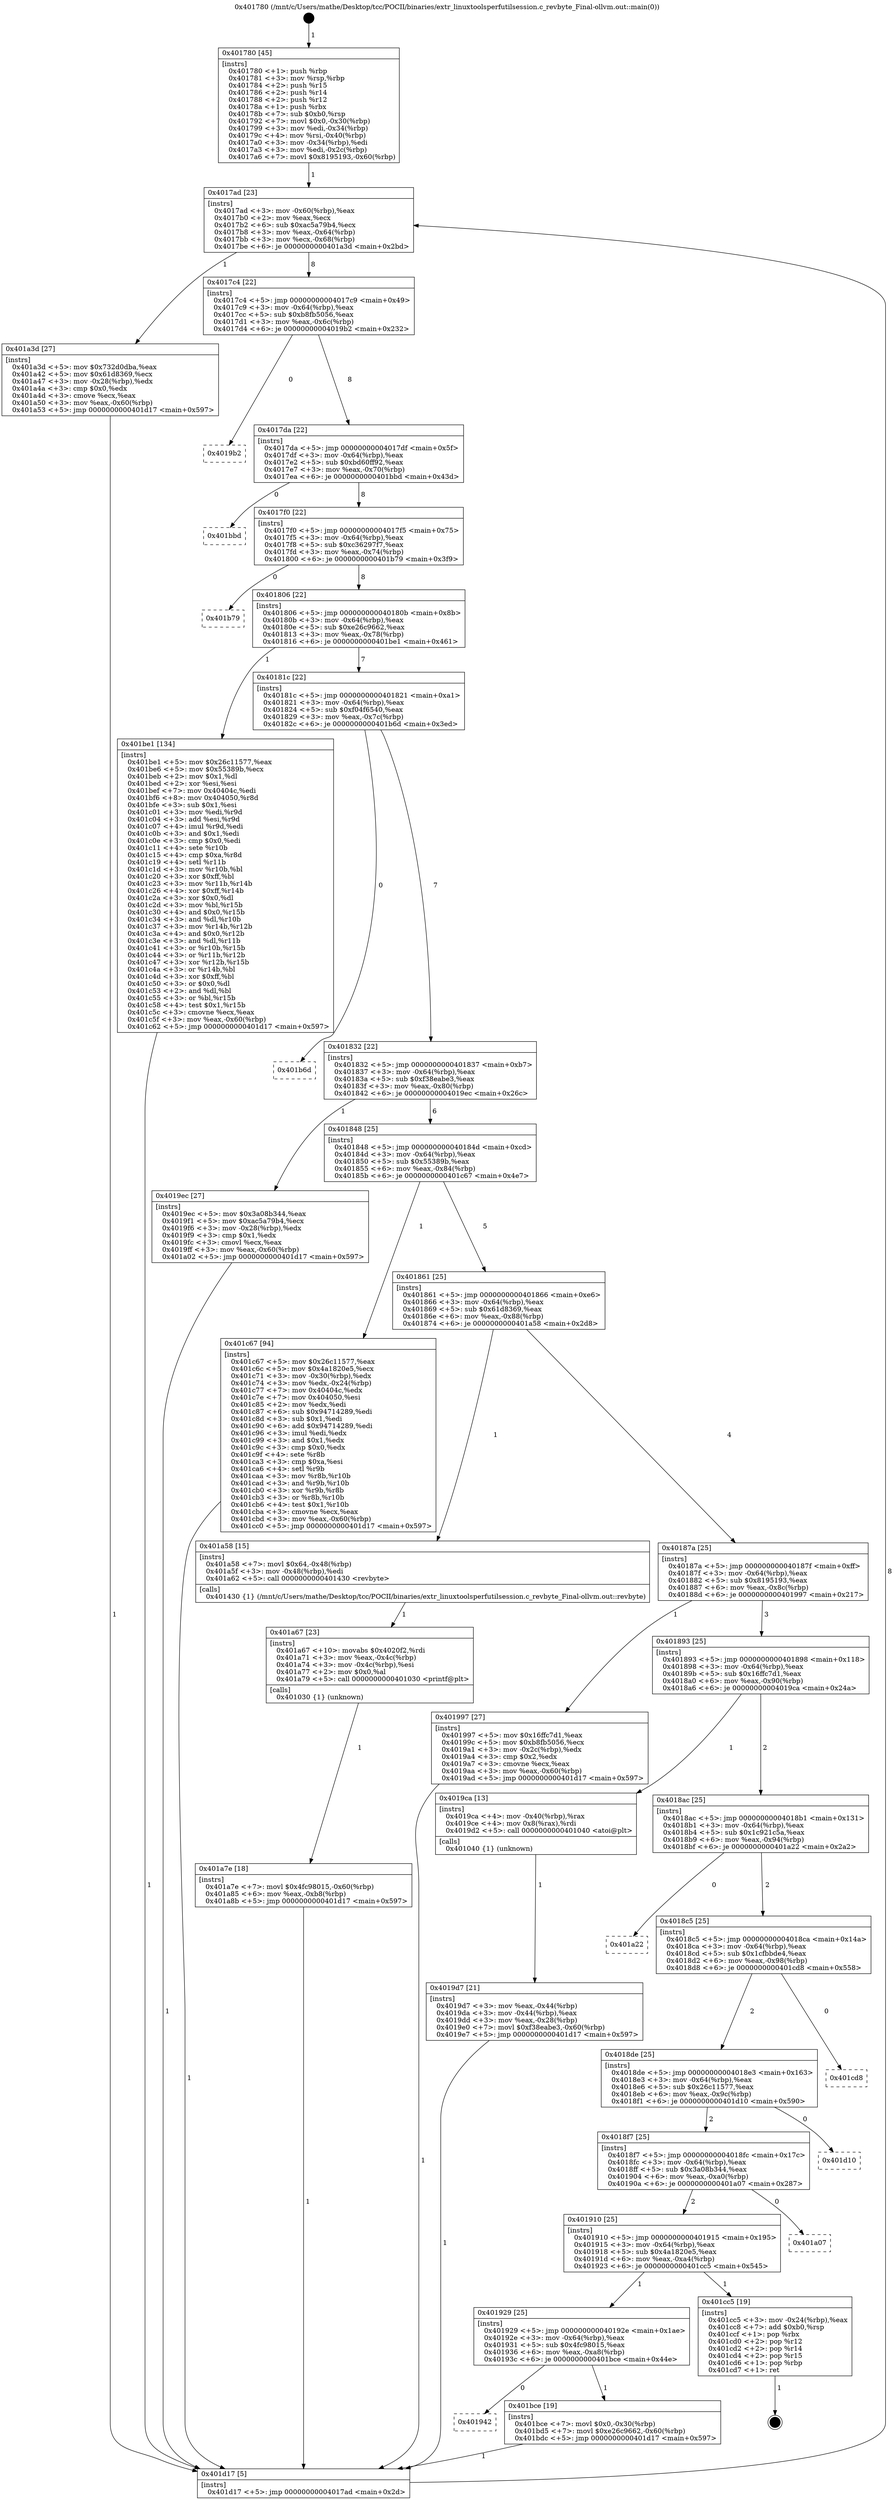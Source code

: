 digraph "0x401780" {
  label = "0x401780 (/mnt/c/Users/mathe/Desktop/tcc/POCII/binaries/extr_linuxtoolsperfutilsession.c_revbyte_Final-ollvm.out::main(0))"
  labelloc = "t"
  node[shape=record]

  Entry [label="",width=0.3,height=0.3,shape=circle,fillcolor=black,style=filled]
  "0x4017ad" [label="{
     0x4017ad [23]\l
     | [instrs]\l
     &nbsp;&nbsp;0x4017ad \<+3\>: mov -0x60(%rbp),%eax\l
     &nbsp;&nbsp;0x4017b0 \<+2\>: mov %eax,%ecx\l
     &nbsp;&nbsp;0x4017b2 \<+6\>: sub $0xac5a79b4,%ecx\l
     &nbsp;&nbsp;0x4017b8 \<+3\>: mov %eax,-0x64(%rbp)\l
     &nbsp;&nbsp;0x4017bb \<+3\>: mov %ecx,-0x68(%rbp)\l
     &nbsp;&nbsp;0x4017be \<+6\>: je 0000000000401a3d \<main+0x2bd\>\l
  }"]
  "0x401a3d" [label="{
     0x401a3d [27]\l
     | [instrs]\l
     &nbsp;&nbsp;0x401a3d \<+5\>: mov $0x732d0dba,%eax\l
     &nbsp;&nbsp;0x401a42 \<+5\>: mov $0x61d8369,%ecx\l
     &nbsp;&nbsp;0x401a47 \<+3\>: mov -0x28(%rbp),%edx\l
     &nbsp;&nbsp;0x401a4a \<+3\>: cmp $0x0,%edx\l
     &nbsp;&nbsp;0x401a4d \<+3\>: cmove %ecx,%eax\l
     &nbsp;&nbsp;0x401a50 \<+3\>: mov %eax,-0x60(%rbp)\l
     &nbsp;&nbsp;0x401a53 \<+5\>: jmp 0000000000401d17 \<main+0x597\>\l
  }"]
  "0x4017c4" [label="{
     0x4017c4 [22]\l
     | [instrs]\l
     &nbsp;&nbsp;0x4017c4 \<+5\>: jmp 00000000004017c9 \<main+0x49\>\l
     &nbsp;&nbsp;0x4017c9 \<+3\>: mov -0x64(%rbp),%eax\l
     &nbsp;&nbsp;0x4017cc \<+5\>: sub $0xb8fb5056,%eax\l
     &nbsp;&nbsp;0x4017d1 \<+3\>: mov %eax,-0x6c(%rbp)\l
     &nbsp;&nbsp;0x4017d4 \<+6\>: je 00000000004019b2 \<main+0x232\>\l
  }"]
  Exit [label="",width=0.3,height=0.3,shape=circle,fillcolor=black,style=filled,peripheries=2]
  "0x4019b2" [label="{
     0x4019b2\l
  }", style=dashed]
  "0x4017da" [label="{
     0x4017da [22]\l
     | [instrs]\l
     &nbsp;&nbsp;0x4017da \<+5\>: jmp 00000000004017df \<main+0x5f\>\l
     &nbsp;&nbsp;0x4017df \<+3\>: mov -0x64(%rbp),%eax\l
     &nbsp;&nbsp;0x4017e2 \<+5\>: sub $0xbd60ff92,%eax\l
     &nbsp;&nbsp;0x4017e7 \<+3\>: mov %eax,-0x70(%rbp)\l
     &nbsp;&nbsp;0x4017ea \<+6\>: je 0000000000401bbd \<main+0x43d\>\l
  }"]
  "0x401942" [label="{
     0x401942\l
  }", style=dashed]
  "0x401bbd" [label="{
     0x401bbd\l
  }", style=dashed]
  "0x4017f0" [label="{
     0x4017f0 [22]\l
     | [instrs]\l
     &nbsp;&nbsp;0x4017f0 \<+5\>: jmp 00000000004017f5 \<main+0x75\>\l
     &nbsp;&nbsp;0x4017f5 \<+3\>: mov -0x64(%rbp),%eax\l
     &nbsp;&nbsp;0x4017f8 \<+5\>: sub $0xc36297f7,%eax\l
     &nbsp;&nbsp;0x4017fd \<+3\>: mov %eax,-0x74(%rbp)\l
     &nbsp;&nbsp;0x401800 \<+6\>: je 0000000000401b79 \<main+0x3f9\>\l
  }"]
  "0x401bce" [label="{
     0x401bce [19]\l
     | [instrs]\l
     &nbsp;&nbsp;0x401bce \<+7\>: movl $0x0,-0x30(%rbp)\l
     &nbsp;&nbsp;0x401bd5 \<+7\>: movl $0xe26c9662,-0x60(%rbp)\l
     &nbsp;&nbsp;0x401bdc \<+5\>: jmp 0000000000401d17 \<main+0x597\>\l
  }"]
  "0x401b79" [label="{
     0x401b79\l
  }", style=dashed]
  "0x401806" [label="{
     0x401806 [22]\l
     | [instrs]\l
     &nbsp;&nbsp;0x401806 \<+5\>: jmp 000000000040180b \<main+0x8b\>\l
     &nbsp;&nbsp;0x40180b \<+3\>: mov -0x64(%rbp),%eax\l
     &nbsp;&nbsp;0x40180e \<+5\>: sub $0xe26c9662,%eax\l
     &nbsp;&nbsp;0x401813 \<+3\>: mov %eax,-0x78(%rbp)\l
     &nbsp;&nbsp;0x401816 \<+6\>: je 0000000000401be1 \<main+0x461\>\l
  }"]
  "0x401929" [label="{
     0x401929 [25]\l
     | [instrs]\l
     &nbsp;&nbsp;0x401929 \<+5\>: jmp 000000000040192e \<main+0x1ae\>\l
     &nbsp;&nbsp;0x40192e \<+3\>: mov -0x64(%rbp),%eax\l
     &nbsp;&nbsp;0x401931 \<+5\>: sub $0x4fc98015,%eax\l
     &nbsp;&nbsp;0x401936 \<+6\>: mov %eax,-0xa8(%rbp)\l
     &nbsp;&nbsp;0x40193c \<+6\>: je 0000000000401bce \<main+0x44e\>\l
  }"]
  "0x401be1" [label="{
     0x401be1 [134]\l
     | [instrs]\l
     &nbsp;&nbsp;0x401be1 \<+5\>: mov $0x26c11577,%eax\l
     &nbsp;&nbsp;0x401be6 \<+5\>: mov $0x55389b,%ecx\l
     &nbsp;&nbsp;0x401beb \<+2\>: mov $0x1,%dl\l
     &nbsp;&nbsp;0x401bed \<+2\>: xor %esi,%esi\l
     &nbsp;&nbsp;0x401bef \<+7\>: mov 0x40404c,%edi\l
     &nbsp;&nbsp;0x401bf6 \<+8\>: mov 0x404050,%r8d\l
     &nbsp;&nbsp;0x401bfe \<+3\>: sub $0x1,%esi\l
     &nbsp;&nbsp;0x401c01 \<+3\>: mov %edi,%r9d\l
     &nbsp;&nbsp;0x401c04 \<+3\>: add %esi,%r9d\l
     &nbsp;&nbsp;0x401c07 \<+4\>: imul %r9d,%edi\l
     &nbsp;&nbsp;0x401c0b \<+3\>: and $0x1,%edi\l
     &nbsp;&nbsp;0x401c0e \<+3\>: cmp $0x0,%edi\l
     &nbsp;&nbsp;0x401c11 \<+4\>: sete %r10b\l
     &nbsp;&nbsp;0x401c15 \<+4\>: cmp $0xa,%r8d\l
     &nbsp;&nbsp;0x401c19 \<+4\>: setl %r11b\l
     &nbsp;&nbsp;0x401c1d \<+3\>: mov %r10b,%bl\l
     &nbsp;&nbsp;0x401c20 \<+3\>: xor $0xff,%bl\l
     &nbsp;&nbsp;0x401c23 \<+3\>: mov %r11b,%r14b\l
     &nbsp;&nbsp;0x401c26 \<+4\>: xor $0xff,%r14b\l
     &nbsp;&nbsp;0x401c2a \<+3\>: xor $0x0,%dl\l
     &nbsp;&nbsp;0x401c2d \<+3\>: mov %bl,%r15b\l
     &nbsp;&nbsp;0x401c30 \<+4\>: and $0x0,%r15b\l
     &nbsp;&nbsp;0x401c34 \<+3\>: and %dl,%r10b\l
     &nbsp;&nbsp;0x401c37 \<+3\>: mov %r14b,%r12b\l
     &nbsp;&nbsp;0x401c3a \<+4\>: and $0x0,%r12b\l
     &nbsp;&nbsp;0x401c3e \<+3\>: and %dl,%r11b\l
     &nbsp;&nbsp;0x401c41 \<+3\>: or %r10b,%r15b\l
     &nbsp;&nbsp;0x401c44 \<+3\>: or %r11b,%r12b\l
     &nbsp;&nbsp;0x401c47 \<+3\>: xor %r12b,%r15b\l
     &nbsp;&nbsp;0x401c4a \<+3\>: or %r14b,%bl\l
     &nbsp;&nbsp;0x401c4d \<+3\>: xor $0xff,%bl\l
     &nbsp;&nbsp;0x401c50 \<+3\>: or $0x0,%dl\l
     &nbsp;&nbsp;0x401c53 \<+2\>: and %dl,%bl\l
     &nbsp;&nbsp;0x401c55 \<+3\>: or %bl,%r15b\l
     &nbsp;&nbsp;0x401c58 \<+4\>: test $0x1,%r15b\l
     &nbsp;&nbsp;0x401c5c \<+3\>: cmovne %ecx,%eax\l
     &nbsp;&nbsp;0x401c5f \<+3\>: mov %eax,-0x60(%rbp)\l
     &nbsp;&nbsp;0x401c62 \<+5\>: jmp 0000000000401d17 \<main+0x597\>\l
  }"]
  "0x40181c" [label="{
     0x40181c [22]\l
     | [instrs]\l
     &nbsp;&nbsp;0x40181c \<+5\>: jmp 0000000000401821 \<main+0xa1\>\l
     &nbsp;&nbsp;0x401821 \<+3\>: mov -0x64(%rbp),%eax\l
     &nbsp;&nbsp;0x401824 \<+5\>: sub $0xf04f6540,%eax\l
     &nbsp;&nbsp;0x401829 \<+3\>: mov %eax,-0x7c(%rbp)\l
     &nbsp;&nbsp;0x40182c \<+6\>: je 0000000000401b6d \<main+0x3ed\>\l
  }"]
  "0x401cc5" [label="{
     0x401cc5 [19]\l
     | [instrs]\l
     &nbsp;&nbsp;0x401cc5 \<+3\>: mov -0x24(%rbp),%eax\l
     &nbsp;&nbsp;0x401cc8 \<+7\>: add $0xb0,%rsp\l
     &nbsp;&nbsp;0x401ccf \<+1\>: pop %rbx\l
     &nbsp;&nbsp;0x401cd0 \<+2\>: pop %r12\l
     &nbsp;&nbsp;0x401cd2 \<+2\>: pop %r14\l
     &nbsp;&nbsp;0x401cd4 \<+2\>: pop %r15\l
     &nbsp;&nbsp;0x401cd6 \<+1\>: pop %rbp\l
     &nbsp;&nbsp;0x401cd7 \<+1\>: ret\l
  }"]
  "0x401b6d" [label="{
     0x401b6d\l
  }", style=dashed]
  "0x401832" [label="{
     0x401832 [22]\l
     | [instrs]\l
     &nbsp;&nbsp;0x401832 \<+5\>: jmp 0000000000401837 \<main+0xb7\>\l
     &nbsp;&nbsp;0x401837 \<+3\>: mov -0x64(%rbp),%eax\l
     &nbsp;&nbsp;0x40183a \<+5\>: sub $0xf38eabe3,%eax\l
     &nbsp;&nbsp;0x40183f \<+3\>: mov %eax,-0x80(%rbp)\l
     &nbsp;&nbsp;0x401842 \<+6\>: je 00000000004019ec \<main+0x26c\>\l
  }"]
  "0x401910" [label="{
     0x401910 [25]\l
     | [instrs]\l
     &nbsp;&nbsp;0x401910 \<+5\>: jmp 0000000000401915 \<main+0x195\>\l
     &nbsp;&nbsp;0x401915 \<+3\>: mov -0x64(%rbp),%eax\l
     &nbsp;&nbsp;0x401918 \<+5\>: sub $0x4a1820e5,%eax\l
     &nbsp;&nbsp;0x40191d \<+6\>: mov %eax,-0xa4(%rbp)\l
     &nbsp;&nbsp;0x401923 \<+6\>: je 0000000000401cc5 \<main+0x545\>\l
  }"]
  "0x4019ec" [label="{
     0x4019ec [27]\l
     | [instrs]\l
     &nbsp;&nbsp;0x4019ec \<+5\>: mov $0x3a08b344,%eax\l
     &nbsp;&nbsp;0x4019f1 \<+5\>: mov $0xac5a79b4,%ecx\l
     &nbsp;&nbsp;0x4019f6 \<+3\>: mov -0x28(%rbp),%edx\l
     &nbsp;&nbsp;0x4019f9 \<+3\>: cmp $0x1,%edx\l
     &nbsp;&nbsp;0x4019fc \<+3\>: cmovl %ecx,%eax\l
     &nbsp;&nbsp;0x4019ff \<+3\>: mov %eax,-0x60(%rbp)\l
     &nbsp;&nbsp;0x401a02 \<+5\>: jmp 0000000000401d17 \<main+0x597\>\l
  }"]
  "0x401848" [label="{
     0x401848 [25]\l
     | [instrs]\l
     &nbsp;&nbsp;0x401848 \<+5\>: jmp 000000000040184d \<main+0xcd\>\l
     &nbsp;&nbsp;0x40184d \<+3\>: mov -0x64(%rbp),%eax\l
     &nbsp;&nbsp;0x401850 \<+5\>: sub $0x55389b,%eax\l
     &nbsp;&nbsp;0x401855 \<+6\>: mov %eax,-0x84(%rbp)\l
     &nbsp;&nbsp;0x40185b \<+6\>: je 0000000000401c67 \<main+0x4e7\>\l
  }"]
  "0x401a07" [label="{
     0x401a07\l
  }", style=dashed]
  "0x401c67" [label="{
     0x401c67 [94]\l
     | [instrs]\l
     &nbsp;&nbsp;0x401c67 \<+5\>: mov $0x26c11577,%eax\l
     &nbsp;&nbsp;0x401c6c \<+5\>: mov $0x4a1820e5,%ecx\l
     &nbsp;&nbsp;0x401c71 \<+3\>: mov -0x30(%rbp),%edx\l
     &nbsp;&nbsp;0x401c74 \<+3\>: mov %edx,-0x24(%rbp)\l
     &nbsp;&nbsp;0x401c77 \<+7\>: mov 0x40404c,%edx\l
     &nbsp;&nbsp;0x401c7e \<+7\>: mov 0x404050,%esi\l
     &nbsp;&nbsp;0x401c85 \<+2\>: mov %edx,%edi\l
     &nbsp;&nbsp;0x401c87 \<+6\>: sub $0x94714289,%edi\l
     &nbsp;&nbsp;0x401c8d \<+3\>: sub $0x1,%edi\l
     &nbsp;&nbsp;0x401c90 \<+6\>: add $0x94714289,%edi\l
     &nbsp;&nbsp;0x401c96 \<+3\>: imul %edi,%edx\l
     &nbsp;&nbsp;0x401c99 \<+3\>: and $0x1,%edx\l
     &nbsp;&nbsp;0x401c9c \<+3\>: cmp $0x0,%edx\l
     &nbsp;&nbsp;0x401c9f \<+4\>: sete %r8b\l
     &nbsp;&nbsp;0x401ca3 \<+3\>: cmp $0xa,%esi\l
     &nbsp;&nbsp;0x401ca6 \<+4\>: setl %r9b\l
     &nbsp;&nbsp;0x401caa \<+3\>: mov %r8b,%r10b\l
     &nbsp;&nbsp;0x401cad \<+3\>: and %r9b,%r10b\l
     &nbsp;&nbsp;0x401cb0 \<+3\>: xor %r9b,%r8b\l
     &nbsp;&nbsp;0x401cb3 \<+3\>: or %r8b,%r10b\l
     &nbsp;&nbsp;0x401cb6 \<+4\>: test $0x1,%r10b\l
     &nbsp;&nbsp;0x401cba \<+3\>: cmovne %ecx,%eax\l
     &nbsp;&nbsp;0x401cbd \<+3\>: mov %eax,-0x60(%rbp)\l
     &nbsp;&nbsp;0x401cc0 \<+5\>: jmp 0000000000401d17 \<main+0x597\>\l
  }"]
  "0x401861" [label="{
     0x401861 [25]\l
     | [instrs]\l
     &nbsp;&nbsp;0x401861 \<+5\>: jmp 0000000000401866 \<main+0xe6\>\l
     &nbsp;&nbsp;0x401866 \<+3\>: mov -0x64(%rbp),%eax\l
     &nbsp;&nbsp;0x401869 \<+5\>: sub $0x61d8369,%eax\l
     &nbsp;&nbsp;0x40186e \<+6\>: mov %eax,-0x88(%rbp)\l
     &nbsp;&nbsp;0x401874 \<+6\>: je 0000000000401a58 \<main+0x2d8\>\l
  }"]
  "0x4018f7" [label="{
     0x4018f7 [25]\l
     | [instrs]\l
     &nbsp;&nbsp;0x4018f7 \<+5\>: jmp 00000000004018fc \<main+0x17c\>\l
     &nbsp;&nbsp;0x4018fc \<+3\>: mov -0x64(%rbp),%eax\l
     &nbsp;&nbsp;0x4018ff \<+5\>: sub $0x3a08b344,%eax\l
     &nbsp;&nbsp;0x401904 \<+6\>: mov %eax,-0xa0(%rbp)\l
     &nbsp;&nbsp;0x40190a \<+6\>: je 0000000000401a07 \<main+0x287\>\l
  }"]
  "0x401a58" [label="{
     0x401a58 [15]\l
     | [instrs]\l
     &nbsp;&nbsp;0x401a58 \<+7\>: movl $0x64,-0x48(%rbp)\l
     &nbsp;&nbsp;0x401a5f \<+3\>: mov -0x48(%rbp),%edi\l
     &nbsp;&nbsp;0x401a62 \<+5\>: call 0000000000401430 \<revbyte\>\l
     | [calls]\l
     &nbsp;&nbsp;0x401430 \{1\} (/mnt/c/Users/mathe/Desktop/tcc/POCII/binaries/extr_linuxtoolsperfutilsession.c_revbyte_Final-ollvm.out::revbyte)\l
  }"]
  "0x40187a" [label="{
     0x40187a [25]\l
     | [instrs]\l
     &nbsp;&nbsp;0x40187a \<+5\>: jmp 000000000040187f \<main+0xff\>\l
     &nbsp;&nbsp;0x40187f \<+3\>: mov -0x64(%rbp),%eax\l
     &nbsp;&nbsp;0x401882 \<+5\>: sub $0x8195193,%eax\l
     &nbsp;&nbsp;0x401887 \<+6\>: mov %eax,-0x8c(%rbp)\l
     &nbsp;&nbsp;0x40188d \<+6\>: je 0000000000401997 \<main+0x217\>\l
  }"]
  "0x401d10" [label="{
     0x401d10\l
  }", style=dashed]
  "0x401997" [label="{
     0x401997 [27]\l
     | [instrs]\l
     &nbsp;&nbsp;0x401997 \<+5\>: mov $0x16ffc7d1,%eax\l
     &nbsp;&nbsp;0x40199c \<+5\>: mov $0xb8fb5056,%ecx\l
     &nbsp;&nbsp;0x4019a1 \<+3\>: mov -0x2c(%rbp),%edx\l
     &nbsp;&nbsp;0x4019a4 \<+3\>: cmp $0x2,%edx\l
     &nbsp;&nbsp;0x4019a7 \<+3\>: cmovne %ecx,%eax\l
     &nbsp;&nbsp;0x4019aa \<+3\>: mov %eax,-0x60(%rbp)\l
     &nbsp;&nbsp;0x4019ad \<+5\>: jmp 0000000000401d17 \<main+0x597\>\l
  }"]
  "0x401893" [label="{
     0x401893 [25]\l
     | [instrs]\l
     &nbsp;&nbsp;0x401893 \<+5\>: jmp 0000000000401898 \<main+0x118\>\l
     &nbsp;&nbsp;0x401898 \<+3\>: mov -0x64(%rbp),%eax\l
     &nbsp;&nbsp;0x40189b \<+5\>: sub $0x16ffc7d1,%eax\l
     &nbsp;&nbsp;0x4018a0 \<+6\>: mov %eax,-0x90(%rbp)\l
     &nbsp;&nbsp;0x4018a6 \<+6\>: je 00000000004019ca \<main+0x24a\>\l
  }"]
  "0x401d17" [label="{
     0x401d17 [5]\l
     | [instrs]\l
     &nbsp;&nbsp;0x401d17 \<+5\>: jmp 00000000004017ad \<main+0x2d\>\l
  }"]
  "0x401780" [label="{
     0x401780 [45]\l
     | [instrs]\l
     &nbsp;&nbsp;0x401780 \<+1\>: push %rbp\l
     &nbsp;&nbsp;0x401781 \<+3\>: mov %rsp,%rbp\l
     &nbsp;&nbsp;0x401784 \<+2\>: push %r15\l
     &nbsp;&nbsp;0x401786 \<+2\>: push %r14\l
     &nbsp;&nbsp;0x401788 \<+2\>: push %r12\l
     &nbsp;&nbsp;0x40178a \<+1\>: push %rbx\l
     &nbsp;&nbsp;0x40178b \<+7\>: sub $0xb0,%rsp\l
     &nbsp;&nbsp;0x401792 \<+7\>: movl $0x0,-0x30(%rbp)\l
     &nbsp;&nbsp;0x401799 \<+3\>: mov %edi,-0x34(%rbp)\l
     &nbsp;&nbsp;0x40179c \<+4\>: mov %rsi,-0x40(%rbp)\l
     &nbsp;&nbsp;0x4017a0 \<+3\>: mov -0x34(%rbp),%edi\l
     &nbsp;&nbsp;0x4017a3 \<+3\>: mov %edi,-0x2c(%rbp)\l
     &nbsp;&nbsp;0x4017a6 \<+7\>: movl $0x8195193,-0x60(%rbp)\l
  }"]
  "0x4018de" [label="{
     0x4018de [25]\l
     | [instrs]\l
     &nbsp;&nbsp;0x4018de \<+5\>: jmp 00000000004018e3 \<main+0x163\>\l
     &nbsp;&nbsp;0x4018e3 \<+3\>: mov -0x64(%rbp),%eax\l
     &nbsp;&nbsp;0x4018e6 \<+5\>: sub $0x26c11577,%eax\l
     &nbsp;&nbsp;0x4018eb \<+6\>: mov %eax,-0x9c(%rbp)\l
     &nbsp;&nbsp;0x4018f1 \<+6\>: je 0000000000401d10 \<main+0x590\>\l
  }"]
  "0x4019ca" [label="{
     0x4019ca [13]\l
     | [instrs]\l
     &nbsp;&nbsp;0x4019ca \<+4\>: mov -0x40(%rbp),%rax\l
     &nbsp;&nbsp;0x4019ce \<+4\>: mov 0x8(%rax),%rdi\l
     &nbsp;&nbsp;0x4019d2 \<+5\>: call 0000000000401040 \<atoi@plt\>\l
     | [calls]\l
     &nbsp;&nbsp;0x401040 \{1\} (unknown)\l
  }"]
  "0x4018ac" [label="{
     0x4018ac [25]\l
     | [instrs]\l
     &nbsp;&nbsp;0x4018ac \<+5\>: jmp 00000000004018b1 \<main+0x131\>\l
     &nbsp;&nbsp;0x4018b1 \<+3\>: mov -0x64(%rbp),%eax\l
     &nbsp;&nbsp;0x4018b4 \<+5\>: sub $0x1c921c5a,%eax\l
     &nbsp;&nbsp;0x4018b9 \<+6\>: mov %eax,-0x94(%rbp)\l
     &nbsp;&nbsp;0x4018bf \<+6\>: je 0000000000401a22 \<main+0x2a2\>\l
  }"]
  "0x4019d7" [label="{
     0x4019d7 [21]\l
     | [instrs]\l
     &nbsp;&nbsp;0x4019d7 \<+3\>: mov %eax,-0x44(%rbp)\l
     &nbsp;&nbsp;0x4019da \<+3\>: mov -0x44(%rbp),%eax\l
     &nbsp;&nbsp;0x4019dd \<+3\>: mov %eax,-0x28(%rbp)\l
     &nbsp;&nbsp;0x4019e0 \<+7\>: movl $0xf38eabe3,-0x60(%rbp)\l
     &nbsp;&nbsp;0x4019e7 \<+5\>: jmp 0000000000401d17 \<main+0x597\>\l
  }"]
  "0x401a67" [label="{
     0x401a67 [23]\l
     | [instrs]\l
     &nbsp;&nbsp;0x401a67 \<+10\>: movabs $0x4020f2,%rdi\l
     &nbsp;&nbsp;0x401a71 \<+3\>: mov %eax,-0x4c(%rbp)\l
     &nbsp;&nbsp;0x401a74 \<+3\>: mov -0x4c(%rbp),%esi\l
     &nbsp;&nbsp;0x401a77 \<+2\>: mov $0x0,%al\l
     &nbsp;&nbsp;0x401a79 \<+5\>: call 0000000000401030 \<printf@plt\>\l
     | [calls]\l
     &nbsp;&nbsp;0x401030 \{1\} (unknown)\l
  }"]
  "0x401a7e" [label="{
     0x401a7e [18]\l
     | [instrs]\l
     &nbsp;&nbsp;0x401a7e \<+7\>: movl $0x4fc98015,-0x60(%rbp)\l
     &nbsp;&nbsp;0x401a85 \<+6\>: mov %eax,-0xb8(%rbp)\l
     &nbsp;&nbsp;0x401a8b \<+5\>: jmp 0000000000401d17 \<main+0x597\>\l
  }"]
  "0x401cd8" [label="{
     0x401cd8\l
  }", style=dashed]
  "0x401a22" [label="{
     0x401a22\l
  }", style=dashed]
  "0x4018c5" [label="{
     0x4018c5 [25]\l
     | [instrs]\l
     &nbsp;&nbsp;0x4018c5 \<+5\>: jmp 00000000004018ca \<main+0x14a\>\l
     &nbsp;&nbsp;0x4018ca \<+3\>: mov -0x64(%rbp),%eax\l
     &nbsp;&nbsp;0x4018cd \<+5\>: sub $0x1cfbbde4,%eax\l
     &nbsp;&nbsp;0x4018d2 \<+6\>: mov %eax,-0x98(%rbp)\l
     &nbsp;&nbsp;0x4018d8 \<+6\>: je 0000000000401cd8 \<main+0x558\>\l
  }"]
  Entry -> "0x401780" [label=" 1"]
  "0x4017ad" -> "0x401a3d" [label=" 1"]
  "0x4017ad" -> "0x4017c4" [label=" 8"]
  "0x401cc5" -> Exit [label=" 1"]
  "0x4017c4" -> "0x4019b2" [label=" 0"]
  "0x4017c4" -> "0x4017da" [label=" 8"]
  "0x401c67" -> "0x401d17" [label=" 1"]
  "0x4017da" -> "0x401bbd" [label=" 0"]
  "0x4017da" -> "0x4017f0" [label=" 8"]
  "0x401be1" -> "0x401d17" [label=" 1"]
  "0x4017f0" -> "0x401b79" [label=" 0"]
  "0x4017f0" -> "0x401806" [label=" 8"]
  "0x401bce" -> "0x401d17" [label=" 1"]
  "0x401806" -> "0x401be1" [label=" 1"]
  "0x401806" -> "0x40181c" [label=" 7"]
  "0x401929" -> "0x401bce" [label=" 1"]
  "0x40181c" -> "0x401b6d" [label=" 0"]
  "0x40181c" -> "0x401832" [label=" 7"]
  "0x401929" -> "0x401942" [label=" 0"]
  "0x401832" -> "0x4019ec" [label=" 1"]
  "0x401832" -> "0x401848" [label=" 6"]
  "0x401910" -> "0x401cc5" [label=" 1"]
  "0x401848" -> "0x401c67" [label=" 1"]
  "0x401848" -> "0x401861" [label=" 5"]
  "0x401910" -> "0x401929" [label=" 1"]
  "0x401861" -> "0x401a58" [label=" 1"]
  "0x401861" -> "0x40187a" [label=" 4"]
  "0x4018f7" -> "0x401a07" [label=" 0"]
  "0x40187a" -> "0x401997" [label=" 1"]
  "0x40187a" -> "0x401893" [label=" 3"]
  "0x401997" -> "0x401d17" [label=" 1"]
  "0x401780" -> "0x4017ad" [label=" 1"]
  "0x401d17" -> "0x4017ad" [label=" 8"]
  "0x4018f7" -> "0x401910" [label=" 2"]
  "0x401893" -> "0x4019ca" [label=" 1"]
  "0x401893" -> "0x4018ac" [label=" 2"]
  "0x4019ca" -> "0x4019d7" [label=" 1"]
  "0x4019d7" -> "0x401d17" [label=" 1"]
  "0x4019ec" -> "0x401d17" [label=" 1"]
  "0x401a3d" -> "0x401d17" [label=" 1"]
  "0x401a58" -> "0x401a67" [label=" 1"]
  "0x401a67" -> "0x401a7e" [label=" 1"]
  "0x401a7e" -> "0x401d17" [label=" 1"]
  "0x4018de" -> "0x401d10" [label=" 0"]
  "0x4018ac" -> "0x401a22" [label=" 0"]
  "0x4018ac" -> "0x4018c5" [label=" 2"]
  "0x4018de" -> "0x4018f7" [label=" 2"]
  "0x4018c5" -> "0x401cd8" [label=" 0"]
  "0x4018c5" -> "0x4018de" [label=" 2"]
}

